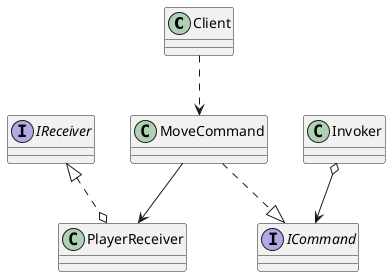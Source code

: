 ﻿@startuml
'https://plantuml.com/class-diagram

class Client
class Invoker
class MoveCommand
class PlayerReceiver
interface ICommand
interface IReceiver

ICommand <|.u. MoveCommand
IReceiver <|..o PlayerReceiver
Invoker o--> ICommand
PlayerReceiver <-u- MoveCommand
Client ..> MoveCommand

@enduml